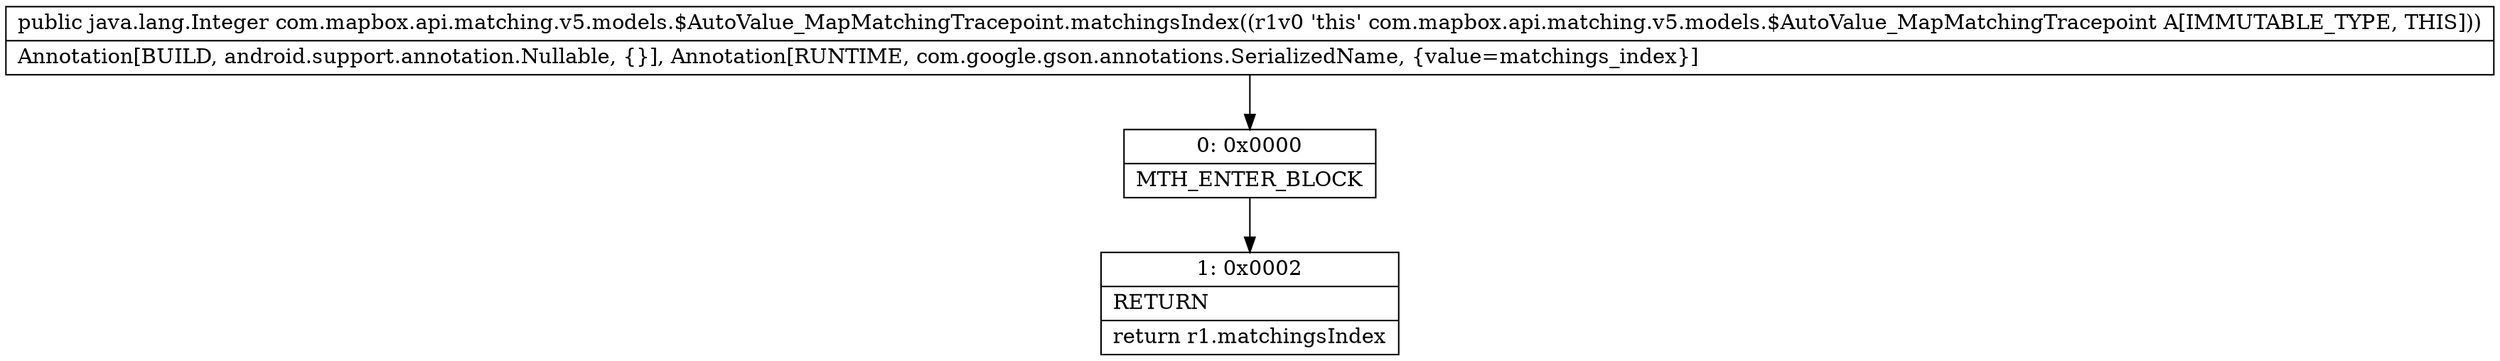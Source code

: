 digraph "CFG forcom.mapbox.api.matching.v5.models.$AutoValue_MapMatchingTracepoint.matchingsIndex()Ljava\/lang\/Integer;" {
Node_0 [shape=record,label="{0\:\ 0x0000|MTH_ENTER_BLOCK\l}"];
Node_1 [shape=record,label="{1\:\ 0x0002|RETURN\l|return r1.matchingsIndex\l}"];
MethodNode[shape=record,label="{public java.lang.Integer com.mapbox.api.matching.v5.models.$AutoValue_MapMatchingTracepoint.matchingsIndex((r1v0 'this' com.mapbox.api.matching.v5.models.$AutoValue_MapMatchingTracepoint A[IMMUTABLE_TYPE, THIS]))  | Annotation[BUILD, android.support.annotation.Nullable, \{\}], Annotation[RUNTIME, com.google.gson.annotations.SerializedName, \{value=matchings_index\}]\l}"];
MethodNode -> Node_0;
Node_0 -> Node_1;
}

